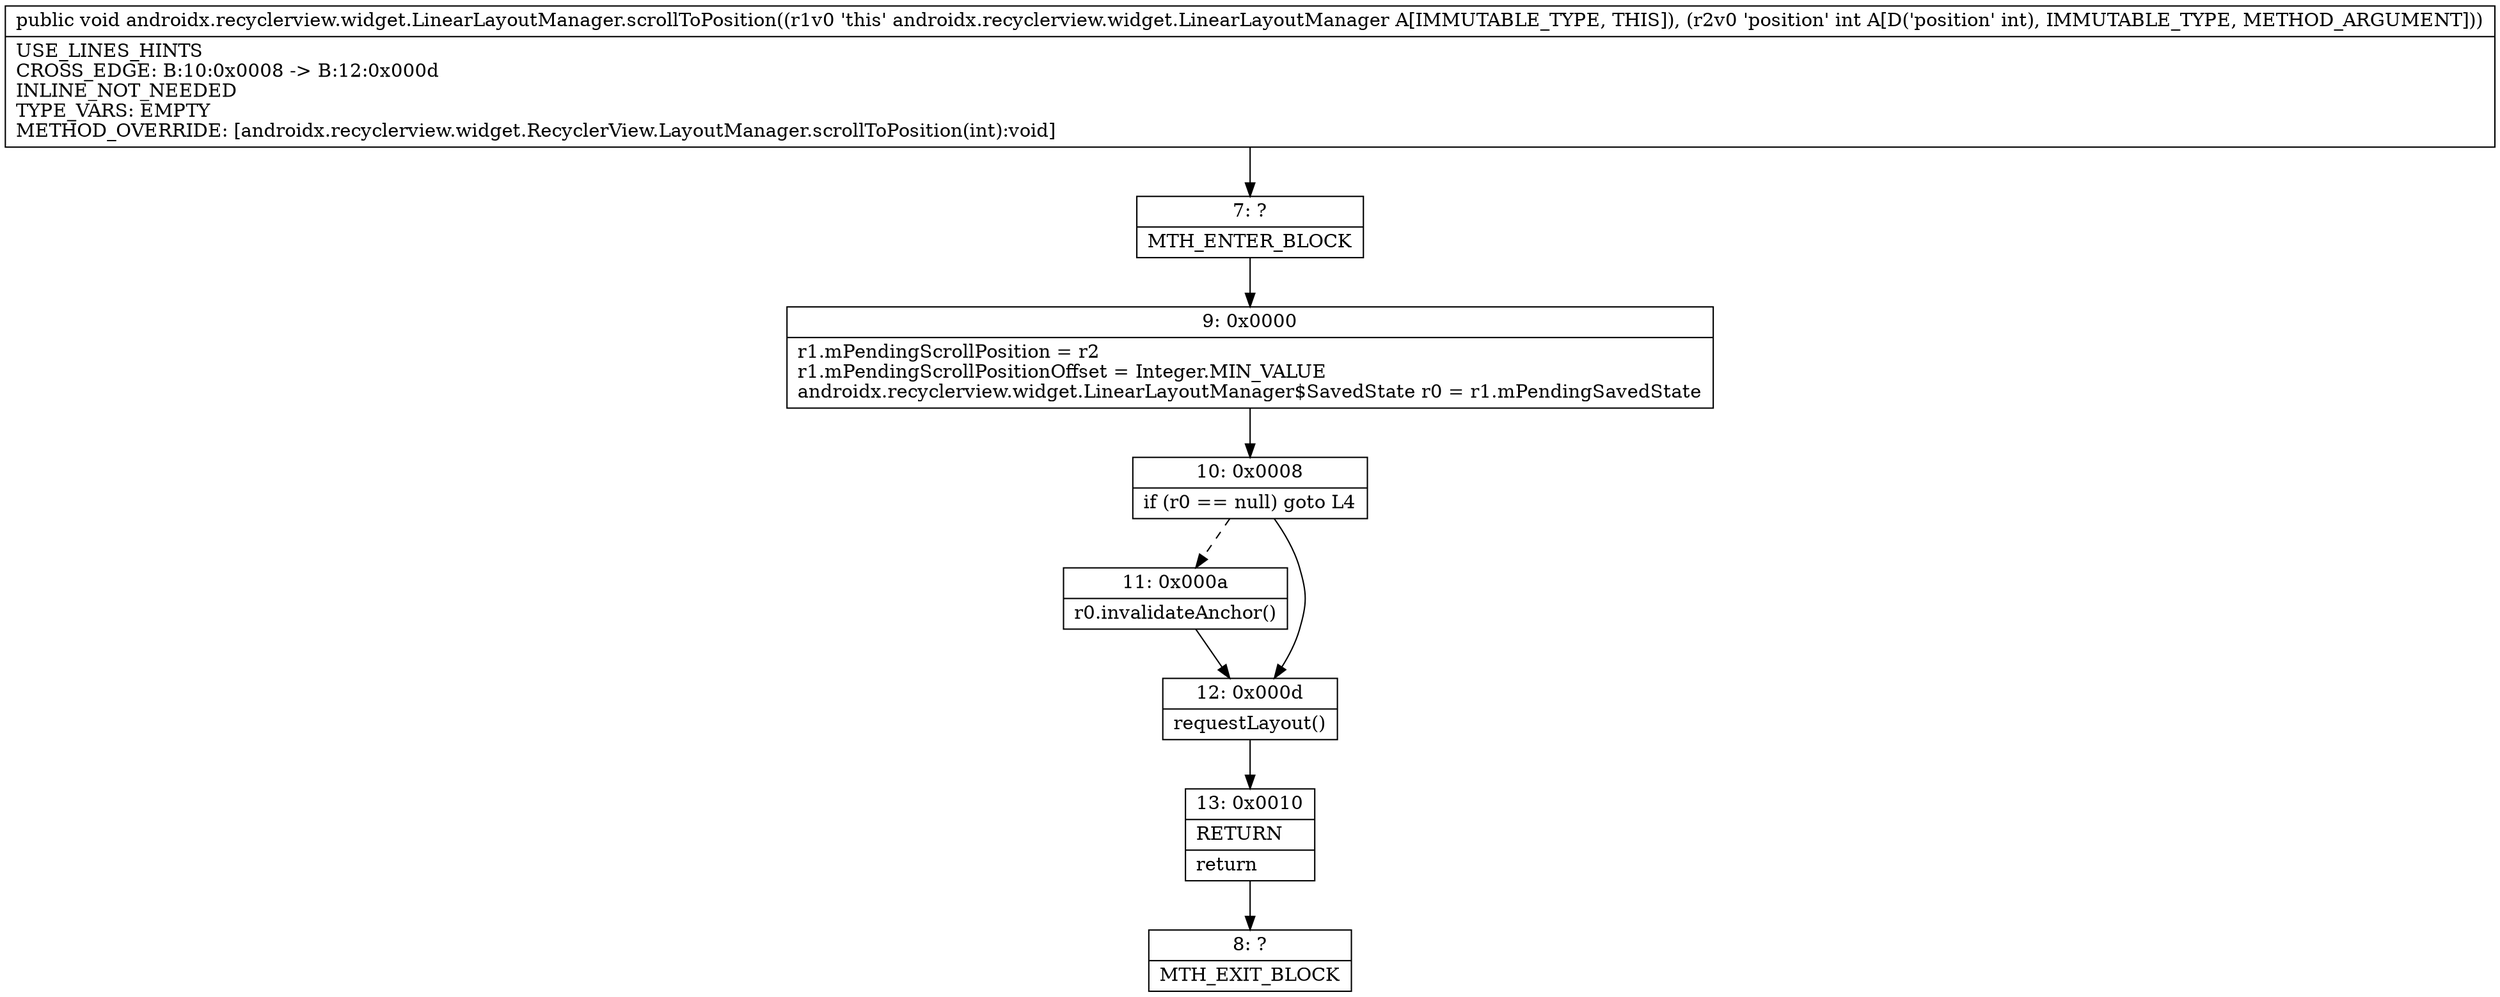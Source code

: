 digraph "CFG forandroidx.recyclerview.widget.LinearLayoutManager.scrollToPosition(I)V" {
Node_7 [shape=record,label="{7\:\ ?|MTH_ENTER_BLOCK\l}"];
Node_9 [shape=record,label="{9\:\ 0x0000|r1.mPendingScrollPosition = r2\lr1.mPendingScrollPositionOffset = Integer.MIN_VALUE\landroidx.recyclerview.widget.LinearLayoutManager$SavedState r0 = r1.mPendingSavedState\l}"];
Node_10 [shape=record,label="{10\:\ 0x0008|if (r0 == null) goto L4\l}"];
Node_11 [shape=record,label="{11\:\ 0x000a|r0.invalidateAnchor()\l}"];
Node_12 [shape=record,label="{12\:\ 0x000d|requestLayout()\l}"];
Node_13 [shape=record,label="{13\:\ 0x0010|RETURN\l|return\l}"];
Node_8 [shape=record,label="{8\:\ ?|MTH_EXIT_BLOCK\l}"];
MethodNode[shape=record,label="{public void androidx.recyclerview.widget.LinearLayoutManager.scrollToPosition((r1v0 'this' androidx.recyclerview.widget.LinearLayoutManager A[IMMUTABLE_TYPE, THIS]), (r2v0 'position' int A[D('position' int), IMMUTABLE_TYPE, METHOD_ARGUMENT]))  | USE_LINES_HINTS\lCROSS_EDGE: B:10:0x0008 \-\> B:12:0x000d\lINLINE_NOT_NEEDED\lTYPE_VARS: EMPTY\lMETHOD_OVERRIDE: [androidx.recyclerview.widget.RecyclerView.LayoutManager.scrollToPosition(int):void]\l}"];
MethodNode -> Node_7;Node_7 -> Node_9;
Node_9 -> Node_10;
Node_10 -> Node_11[style=dashed];
Node_10 -> Node_12;
Node_11 -> Node_12;
Node_12 -> Node_13;
Node_13 -> Node_8;
}

